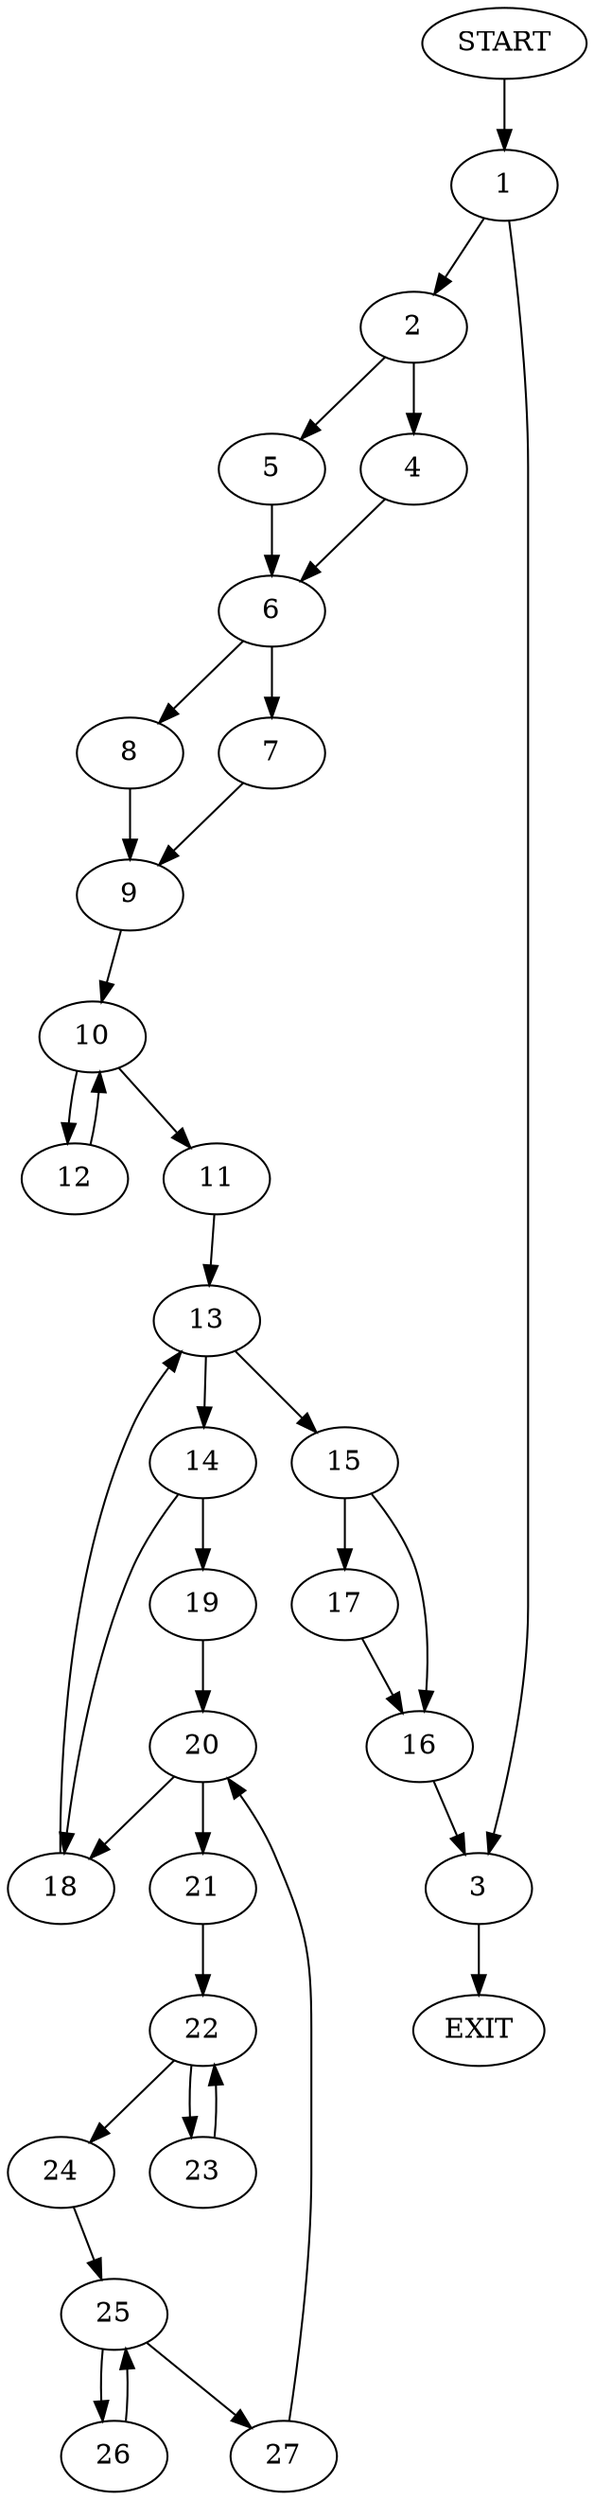 digraph {
0 [label="START"]
28 [label="EXIT"]
0 -> 1
1 -> 2
1 -> 3
3 -> 28
2 -> 4
2 -> 5
4 -> 6
5 -> 6
6 -> 7
6 -> 8
7 -> 9
8 -> 9
9 -> 10
10 -> 11
10 -> 12
12 -> 10
11 -> 13
13 -> 14
13 -> 15
15 -> 16
15 -> 17
14 -> 18
14 -> 19
19 -> 20
18 -> 13
20 -> 21
20 -> 18
21 -> 22
22 -> 23
22 -> 24
23 -> 22
24 -> 25
25 -> 26
25 -> 27
27 -> 20
26 -> 25
16 -> 3
17 -> 16
}
